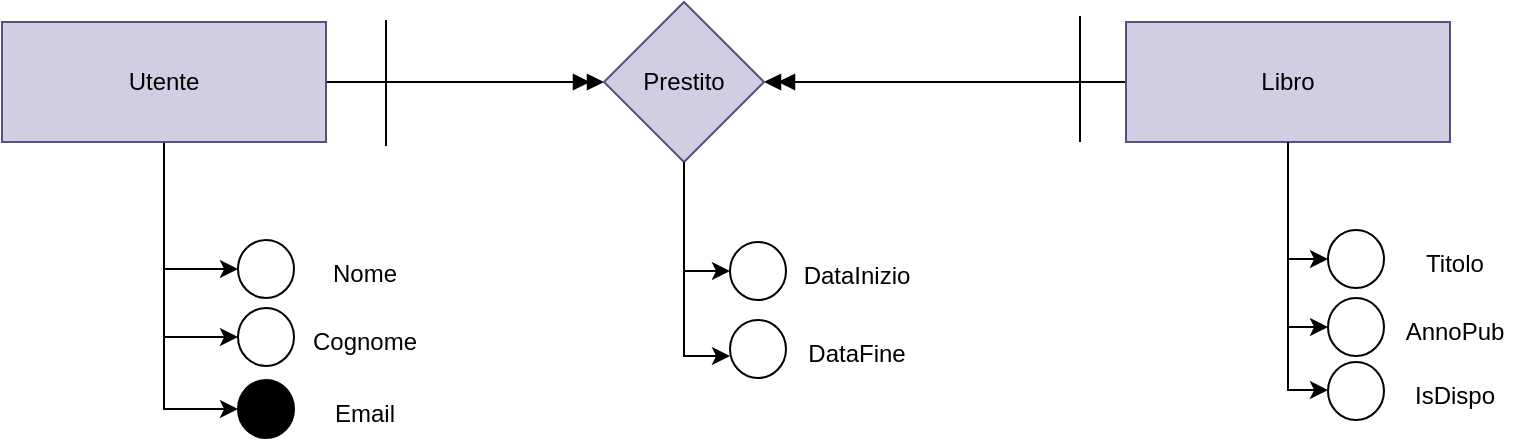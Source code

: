 <mxfile version="24.0.4" type="device">
  <diagram name="Pagina-1" id="y11HWmwDhyXS3gdnhsFE">
    <mxGraphModel dx="1434" dy="844" grid="0" gridSize="10" guides="1" tooltips="1" connect="1" arrows="1" fold="1" page="1" pageScale="1" pageWidth="1169" pageHeight="827" background="#ffffff" math="0" shadow="0">
      <root>
        <mxCell id="0" />
        <mxCell id="1" parent="0" />
        <mxCell id="hHZN5qNGZcDCu8EpSmX4-4" style="edgeStyle=orthogonalEdgeStyle;rounded=0;orthogonalLoop=1;jettySize=auto;html=1;exitX=1;exitY=0.5;exitDx=0;exitDy=0;strokeColor=#000000;endArrow=doubleBlock;endFill=1;" edge="1" parent="1" source="hHZN5qNGZcDCu8EpSmX4-1" target="hHZN5qNGZcDCu8EpSmX4-3">
          <mxGeometry relative="1" as="geometry" />
        </mxCell>
        <mxCell id="hHZN5qNGZcDCu8EpSmX4-25" style="edgeStyle=orthogonalEdgeStyle;rounded=0;orthogonalLoop=1;jettySize=auto;html=1;exitX=0.5;exitY=1;exitDx=0;exitDy=0;entryX=0;entryY=0.5;entryDx=0;entryDy=0;strokeColor=#000000;" edge="1" parent="1" source="hHZN5qNGZcDCu8EpSmX4-1" target="hHZN5qNGZcDCu8EpSmX4-19">
          <mxGeometry relative="1" as="geometry" />
        </mxCell>
        <mxCell id="hHZN5qNGZcDCu8EpSmX4-26" style="edgeStyle=orthogonalEdgeStyle;rounded=0;orthogonalLoop=1;jettySize=auto;html=1;exitX=0.5;exitY=1;exitDx=0;exitDy=0;entryX=0;entryY=0.5;entryDx=0;entryDy=0;strokeColor=#000000;" edge="1" parent="1" source="hHZN5qNGZcDCu8EpSmX4-1" target="hHZN5qNGZcDCu8EpSmX4-21">
          <mxGeometry relative="1" as="geometry" />
        </mxCell>
        <mxCell id="hHZN5qNGZcDCu8EpSmX4-27" style="edgeStyle=orthogonalEdgeStyle;rounded=0;orthogonalLoop=1;jettySize=auto;html=1;exitX=0.5;exitY=1;exitDx=0;exitDy=0;entryX=0;entryY=0.5;entryDx=0;entryDy=0;strokeColor=#000000;" edge="1" parent="1" source="hHZN5qNGZcDCu8EpSmX4-1" target="hHZN5qNGZcDCu8EpSmX4-23">
          <mxGeometry relative="1" as="geometry" />
        </mxCell>
        <mxCell id="hHZN5qNGZcDCu8EpSmX4-1" value="&lt;font color=&quot;#000000&quot;&gt;Utente&lt;/font&gt;" style="rounded=0;whiteSpace=wrap;html=1;fillColor=#d0cee2;strokeColor=#56517e;" vertex="1" parent="1">
          <mxGeometry x="196" y="250" width="162" height="60" as="geometry" />
        </mxCell>
        <mxCell id="hHZN5qNGZcDCu8EpSmX4-5" style="edgeStyle=orthogonalEdgeStyle;rounded=0;orthogonalLoop=1;jettySize=auto;html=1;exitX=0;exitY=0.5;exitDx=0;exitDy=0;entryX=1;entryY=0.5;entryDx=0;entryDy=0;strokeColor=#000000;endArrow=doubleBlock;endFill=1;" edge="1" parent="1" source="hHZN5qNGZcDCu8EpSmX4-2" target="hHZN5qNGZcDCu8EpSmX4-3">
          <mxGeometry relative="1" as="geometry" />
        </mxCell>
        <mxCell id="hHZN5qNGZcDCu8EpSmX4-34" style="edgeStyle=orthogonalEdgeStyle;rounded=0;orthogonalLoop=1;jettySize=auto;html=1;exitX=0.5;exitY=1;exitDx=0;exitDy=0;entryX=0;entryY=0.5;entryDx=0;entryDy=0;strokeColor=#000000;" edge="1" parent="1" source="hHZN5qNGZcDCu8EpSmX4-2" target="hHZN5qNGZcDCu8EpSmX4-28">
          <mxGeometry relative="1" as="geometry" />
        </mxCell>
        <mxCell id="hHZN5qNGZcDCu8EpSmX4-35" style="edgeStyle=orthogonalEdgeStyle;rounded=0;orthogonalLoop=1;jettySize=auto;html=1;exitX=0.5;exitY=1;exitDx=0;exitDy=0;entryX=0;entryY=0.5;entryDx=0;entryDy=0;strokeColor=#000000;" edge="1" parent="1" source="hHZN5qNGZcDCu8EpSmX4-2" target="hHZN5qNGZcDCu8EpSmX4-30">
          <mxGeometry relative="1" as="geometry" />
        </mxCell>
        <mxCell id="hHZN5qNGZcDCu8EpSmX4-2" value="&lt;font color=&quot;#000000&quot;&gt;Libro&lt;/font&gt;" style="rounded=0;whiteSpace=wrap;html=1;fillColor=#d0cee2;strokeColor=#56517e;" vertex="1" parent="1">
          <mxGeometry x="758" y="250" width="162" height="60" as="geometry" />
        </mxCell>
        <mxCell id="hHZN5qNGZcDCu8EpSmX4-15" style="edgeStyle=orthogonalEdgeStyle;rounded=0;orthogonalLoop=1;jettySize=auto;html=1;exitX=0.5;exitY=1;exitDx=0;exitDy=0;entryX=0;entryY=0.5;entryDx=0;entryDy=0;strokeColor=#000000;" edge="1" parent="1" source="hHZN5qNGZcDCu8EpSmX4-3" target="hHZN5qNGZcDCu8EpSmX4-13">
          <mxGeometry relative="1" as="geometry" />
        </mxCell>
        <mxCell id="hHZN5qNGZcDCu8EpSmX4-3" value="&lt;font color=&quot;#000000&quot;&gt;Prestito&lt;/font&gt;" style="rhombus;whiteSpace=wrap;html=1;fillColor=#d0cee2;strokeColor=#56517e;" vertex="1" parent="1">
          <mxGeometry x="497" y="240" width="80" height="80" as="geometry" />
        </mxCell>
        <mxCell id="hHZN5qNGZcDCu8EpSmX4-6" value="" style="endArrow=none;html=1;rounded=0;strokeColor=#000000;" edge="1" parent="1">
          <mxGeometry width="50" height="50" relative="1" as="geometry">
            <mxPoint x="388" y="312" as="sourcePoint" />
            <mxPoint x="388" y="249" as="targetPoint" />
          </mxGeometry>
        </mxCell>
        <mxCell id="hHZN5qNGZcDCu8EpSmX4-7" value="" style="endArrow=none;html=1;rounded=0;strokeColor=#000000;" edge="1" parent="1">
          <mxGeometry width="50" height="50" relative="1" as="geometry">
            <mxPoint x="735" y="310" as="sourcePoint" />
            <mxPoint x="735" y="247" as="targetPoint" />
          </mxGeometry>
        </mxCell>
        <mxCell id="hHZN5qNGZcDCu8EpSmX4-13" value="" style="ellipse;whiteSpace=wrap;html=1;fillColor=#FFFFFF;strokeColor=#000000;" vertex="1" parent="1">
          <mxGeometry x="560" y="360" width="28" height="29" as="geometry" />
        </mxCell>
        <mxCell id="hHZN5qNGZcDCu8EpSmX4-14" value="&lt;font color=&quot;#000000&quot;&gt;DataInizio&lt;/font&gt;" style="text;html=1;align=center;verticalAlign=middle;resizable=0;points=[];autosize=1;strokeColor=none;fillColor=none;" vertex="1" parent="1">
          <mxGeometry x="587" y="364" width="71" height="26" as="geometry" />
        </mxCell>
        <mxCell id="hHZN5qNGZcDCu8EpSmX4-16" value="" style="ellipse;whiteSpace=wrap;html=1;fillColor=#FFFFFF;strokeColor=#000000;" vertex="1" parent="1">
          <mxGeometry x="560" y="399" width="28" height="29" as="geometry" />
        </mxCell>
        <mxCell id="hHZN5qNGZcDCu8EpSmX4-17" value="&lt;font color=&quot;#000000&quot;&gt;DataFine&lt;/font&gt;" style="text;html=1;align=center;verticalAlign=middle;resizable=0;points=[];autosize=1;strokeColor=none;fillColor=none;" vertex="1" parent="1">
          <mxGeometry x="589" y="403" width="67" height="26" as="geometry" />
        </mxCell>
        <mxCell id="hHZN5qNGZcDCu8EpSmX4-18" style="edgeStyle=orthogonalEdgeStyle;rounded=0;orthogonalLoop=1;jettySize=auto;html=1;exitX=0.5;exitY=1;exitDx=0;exitDy=0;entryX=0;entryY=0.621;entryDx=0;entryDy=0;entryPerimeter=0;strokeColor=#000000;" edge="1" parent="1" source="hHZN5qNGZcDCu8EpSmX4-3" target="hHZN5qNGZcDCu8EpSmX4-16">
          <mxGeometry relative="1" as="geometry" />
        </mxCell>
        <mxCell id="hHZN5qNGZcDCu8EpSmX4-19" value="" style="ellipse;whiteSpace=wrap;html=1;fillColor=#FFFFFF;strokeColor=#000000;" vertex="1" parent="1">
          <mxGeometry x="314" y="359" width="28" height="29" as="geometry" />
        </mxCell>
        <mxCell id="hHZN5qNGZcDCu8EpSmX4-20" value="&lt;font color=&quot;#000000&quot;&gt;Nome&lt;/font&gt;" style="text;html=1;align=center;verticalAlign=middle;resizable=0;points=[];autosize=1;strokeColor=none;fillColor=none;" vertex="1" parent="1">
          <mxGeometry x="352" y="363" width="50" height="26" as="geometry" />
        </mxCell>
        <mxCell id="hHZN5qNGZcDCu8EpSmX4-21" value="" style="ellipse;whiteSpace=wrap;html=1;fillColor=#FFFFFF;strokeColor=#000000;" vertex="1" parent="1">
          <mxGeometry x="314" y="393" width="28" height="29" as="geometry" />
        </mxCell>
        <mxCell id="hHZN5qNGZcDCu8EpSmX4-22" value="&lt;font color=&quot;#000000&quot;&gt;Cognome&lt;/font&gt;" style="text;html=1;align=center;verticalAlign=middle;resizable=0;points=[];autosize=1;strokeColor=none;fillColor=none;" vertex="1" parent="1">
          <mxGeometry x="342" y="397" width="70" height="26" as="geometry" />
        </mxCell>
        <mxCell id="hHZN5qNGZcDCu8EpSmX4-23" value="" style="ellipse;whiteSpace=wrap;html=1;fillColor=#000000;strokeColor=#000000;" vertex="1" parent="1">
          <mxGeometry x="314" y="429" width="28" height="29" as="geometry" />
        </mxCell>
        <mxCell id="hHZN5qNGZcDCu8EpSmX4-24" value="&lt;font color=&quot;#000000&quot;&gt;Email&lt;/font&gt;" style="text;html=1;align=center;verticalAlign=middle;resizable=0;points=[];autosize=1;strokeColor=none;fillColor=none;" vertex="1" parent="1">
          <mxGeometry x="353" y="433" width="48" height="26" as="geometry" />
        </mxCell>
        <mxCell id="hHZN5qNGZcDCu8EpSmX4-28" value="" style="ellipse;whiteSpace=wrap;html=1;fillColor=#FFFFFF;strokeColor=#000000;" vertex="1" parent="1">
          <mxGeometry x="859" y="354" width="28" height="29" as="geometry" />
        </mxCell>
        <mxCell id="hHZN5qNGZcDCu8EpSmX4-29" value="&lt;font color=&quot;#000000&quot;&gt;Titolo&lt;/font&gt;" style="text;html=1;align=center;verticalAlign=middle;resizable=0;points=[];autosize=1;strokeColor=none;fillColor=none;" vertex="1" parent="1">
          <mxGeometry x="898" y="358" width="47" height="26" as="geometry" />
        </mxCell>
        <mxCell id="hHZN5qNGZcDCu8EpSmX4-30" value="" style="ellipse;whiteSpace=wrap;html=1;fillColor=#FFFFFF;strokeColor=#000000;" vertex="1" parent="1">
          <mxGeometry x="859" y="388" width="28" height="29" as="geometry" />
        </mxCell>
        <mxCell id="hHZN5qNGZcDCu8EpSmX4-31" value="&lt;font color=&quot;#000000&quot;&gt;AnnoPub&lt;/font&gt;" style="text;html=1;align=center;verticalAlign=middle;resizable=0;points=[];autosize=1;strokeColor=none;fillColor=none;" vertex="1" parent="1">
          <mxGeometry x="888" y="392" width="67" height="26" as="geometry" />
        </mxCell>
        <mxCell id="hHZN5qNGZcDCu8EpSmX4-32" value="" style="ellipse;whiteSpace=wrap;html=1;fillColor=#FFFFFF;strokeColor=#000000;" vertex="1" parent="1">
          <mxGeometry x="859" y="420" width="28" height="29" as="geometry" />
        </mxCell>
        <mxCell id="hHZN5qNGZcDCu8EpSmX4-33" value="&lt;font color=&quot;#000000&quot;&gt;IsDispo&lt;/font&gt;" style="text;html=1;align=center;verticalAlign=middle;resizable=0;points=[];autosize=1;strokeColor=none;fillColor=none;" vertex="1" parent="1">
          <mxGeometry x="893" y="424" width="58" height="26" as="geometry" />
        </mxCell>
        <mxCell id="hHZN5qNGZcDCu8EpSmX4-36" style="edgeStyle=orthogonalEdgeStyle;rounded=0;orthogonalLoop=1;jettySize=auto;html=1;entryX=0;entryY=0.483;entryDx=0;entryDy=0;entryPerimeter=0;strokeColor=#000000;" edge="1" parent="1" source="hHZN5qNGZcDCu8EpSmX4-2" target="hHZN5qNGZcDCu8EpSmX4-32">
          <mxGeometry relative="1" as="geometry" />
        </mxCell>
      </root>
    </mxGraphModel>
  </diagram>
</mxfile>
